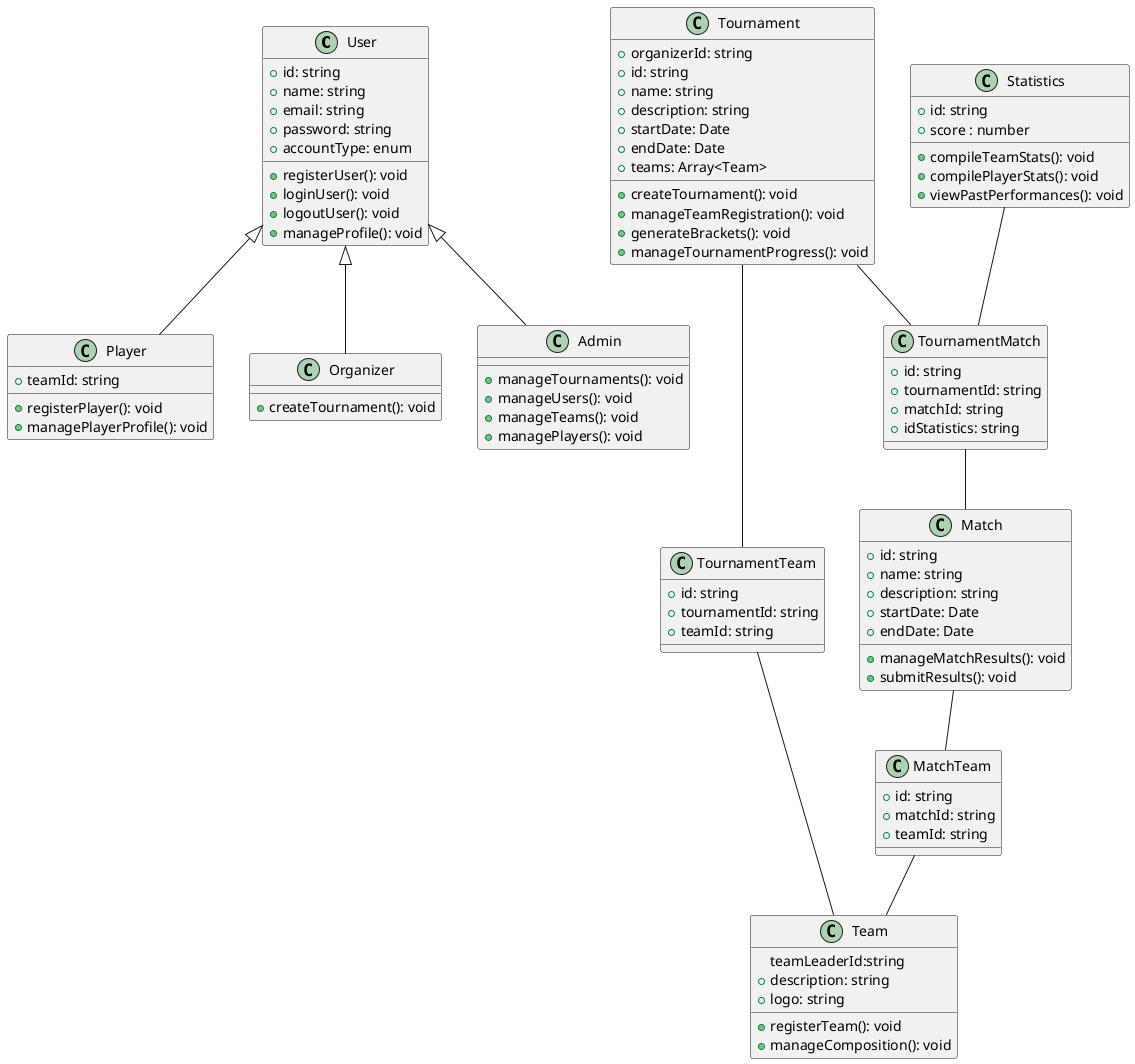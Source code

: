 @startuml
class User {
  +id: string
  +name: string
  +email: string
  +password: string
  +accountType: enum
  +registerUser(): void
  +loginUser(): void
  +logoutUser(): void
  +manageProfile(): void
}
class Tournament {
  +organizerId: string
  +id: string
  +name: string
  +description: string
  +startDate: Date
  +endDate: Date
  +teams: Array<Team>
  
  +createTournament(): void
  +manageTeamRegistration(): void
  +generateBrackets(): void
  +manageTournamentProgress(): void
}

class Team {
  teamLeaderId:string
  +description: string
  +logo: string
  +registerTeam(): void
  +manageComposition(): void
}

class Player extends User{
  +teamId: string  
  +registerPlayer(): void
  +managePlayerProfile(): void
}

class Organizer extends User{
  +createTournament(): void
}
class Admin extends User{

  +manageTournaments(): void
  +manageUsers(): void
  +manageTeams(): void
  +managePlayers(): void
}

class Match {
  +id: string
  +name: string
  +description: string
  +startDate: Date
  +endDate: Date
  
  +manageMatchResults(): void
  +submitResults(): void
}

class Statistics {
  +id: string
  +score : number
  +compileTeamStats(): void
  +compilePlayerStats(): void
  +viewPastPerformances(): void
}

class TournamentTeam {
  +id: string
  +tournamentId: string
  +teamId: string
}
class TournamentMatch {
  +id: string
  +tournamentId: string
  +matchId: string
  +idStatistics: string
}
class MatchTeam {
  +id: string
  +matchId: string
  +teamId: string
}

' relationship many Tournament to many Team using the TournamentTeam class 
Tournament -- TournamentTeam
TournamentTeam -- Team



' relationship many Tournament to many Match using the TournamentMatch class
Tournament -- TournamentMatch
TournamentMatch -- Match

' relationship many Match to many Team using the MatchTeam class
Match -- MatchTeam
MatchTeam -- Team

' relationship many statics to many Tournament using the TournamentMatch class
Statistics -- TournamentMatch


@enduml

